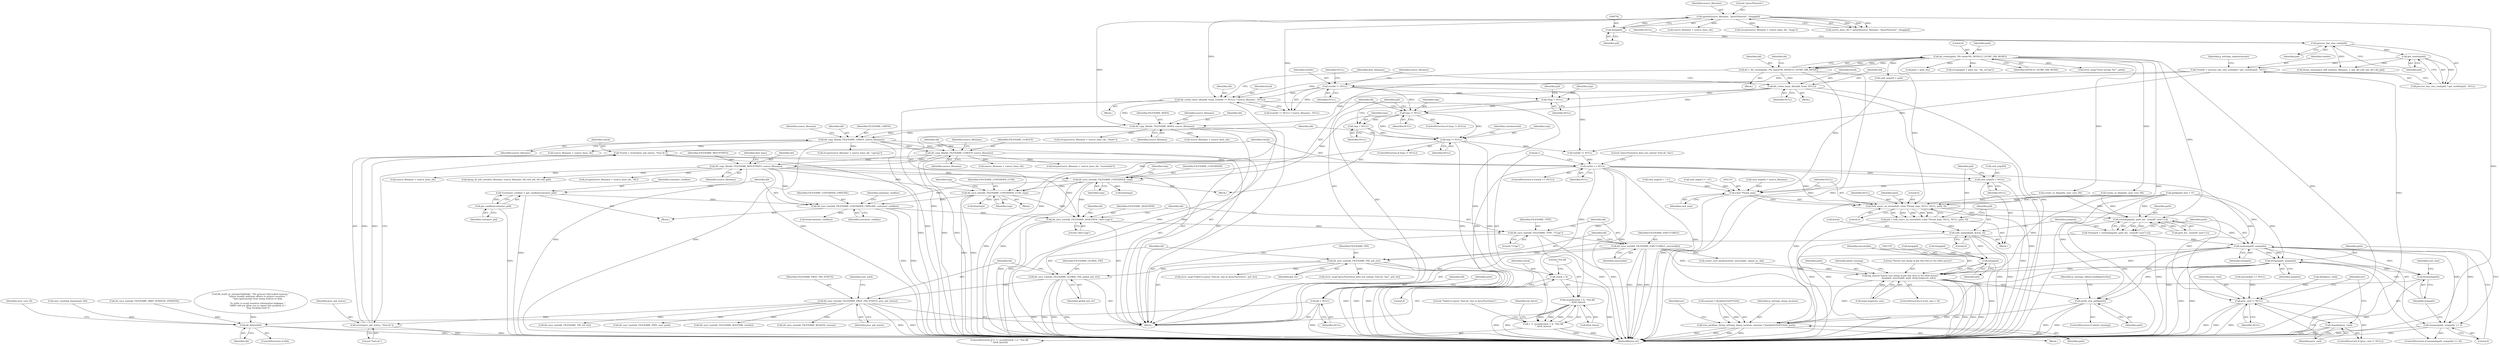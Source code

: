 digraph "0_abrt_3c1b60cfa62d39e5fff5a53a5bc53dae189e740e@API" {
"1001096" [label="(Call,*vmlck = strstr(proc_pid_status, \"VmLck:\"))"];
"1001098" [label="(Call,strstr(proc_pid_status, \"VmLck:\"))"];
"1001006" [label="(Call,dd_save_text(dd, FILENAME_PROC_PID_STATUS, proc_pid_status))"];
"1001002" [label="(Call,dd_save_text(dd, FILENAME_GLOBAL_PID, global_pid_str))"];
"1000998" [label="(Call,dd_save_text(dd, FILENAME_PID, pid_str))"];
"1000994" [label="(Call,dd_save_text(dd, FILENAME_EXECUTABLE, executable))"];
"1000990" [label="(Call,dd_save_text(dd, FILENAME_TYPE, \"CCpp\"))"];
"1000986" [label="(Call,dd_save_text(dd, FILENAME_ANALYZER, \"abrt-ccpp\"))"];
"1000873" [label="(Call,dd_copy_file(dd, FILENAME_MOUNTINFO, source_filename))"];
"1000864" [label="(Call,dd_copy_file(dd, FILENAME_CGROUP, source_filename))"];
"1000855" [label="(Call,dd_copy_file(dd, FILENAME_LIMITS, source_filename))"];
"1000846" [label="(Call,dd_copy_file(dd, FILENAME_MAPS, source_filename))"];
"1000810" [label="(Call,dd_create_basic_files(dd, fsuid, (rootdir != NULL) ? source_filename : NULL))"];
"1000775" [label="(Call,dd = dd_create(path, /*fs owner*/0, DEFAULT_DUMP_DIR_MODE))"];
"1000777" [label="(Call,dd_create(path, /*fs owner*/0, DEFAULT_DUMP_DIR_MODE))"];
"1000788" [label="(Call,sprintf(source_filename, \"/proc/%lu/root\", (long)pid))"];
"1000791" [label="(Call,(long)pid)"];
"1000814" [label="(Call,rootdir != NULL)"];
"1000799" [label="(Call,*rootdir = process_has_own_root(pid) ? get_rootdir(pid) : NULL)"];
"1000804" [label="(Call,get_rootdir(pid))"];
"1000802" [label="(Call,process_has_own_root(pid))"];
"1000821" [label="(Call,dd_create_basic_files(dd, fsuid, NULL))"];
"1000980" [label="(Call,dd_save_text(dd, FILENAME_CONTAINER_CMDLINE, container_cmdline))"];
"1000942" [label="(Call,dd_save_text(dd, FILENAME_CONTAINER_UUID, tmp))"];
"1000923" [label="(Call,dd_save_text(dd, FILENAME_CONTAINER, tmp))"];
"1000919" [label="(Call,tmp != NULL)"];
"1000910" [label="(Call,*tmp = NULL)"];
"1000938" [label="(Call,tmp != NULL)"];
"1000929" [label="(Call,tmp = NULL)"];
"1000976" [label="(Call,*container_cmdline = get_cmdline(container_pid))"];
"1000978" [label="(Call,get_cmdline(container_pid))"];
"1001102" [label="(Call,vmlck == NULL)"];
"1001112" [label="(Call,sscanf(vmlck + 6, \"%lu kB\n\", &lck_bytes))"];
"1001110" [label="(Call,1 != sscanf(vmlck + 6, \"%lu kB\n\", &lck_bytes))"];
"1001113" [label="(Call,vmlck + 6)"];
"1001283" [label="(Call,dd = NULL)"];
"1001428" [label="(Call,dd_delete(dd))"];
"1001326" [label="(Call,cmd_args[5] = NULL)"];
"1001336" [label="(Call,(char **)cmd_args)"];
"1001334" [label="(Call,fork_execv_on_steroids(0, (char **)cmd_args, NULL, NULL, path, 0))"];
"1001332" [label="(Call,pid = fork_execv_on_steroids(0, (char **)cmd_args, NULL, NULL, path, 0))"];
"1001344" [label="(Call,safe_waitpid(pid, &stat, 0))"];
"1001377" [label="(Call,(long)pid)"];
"1001375" [label="(Call,log_notice(\"Saved core dump of pid %lu (%s) to %s (%llu bytes)\",\n                       (long)pid, executable, path, (long long)core_size))"];
"1001387" [label="(Call,notify_new_path(path))"];
"1001405" [label="(Call,trim_problem_dirs(g_settings_dump_location, maxsize * (double)(1024*1024), path))"];
"1001352" [label="(Call,xstrndup(path, path_len - (sizeof(\".new\")-1)))"];
"1001350" [label="(Call,*newpath = xstrndup(path, path_len - (sizeof(\".new\")-1)))"];
"1001362" [label="(Call,rename(path, newpath))"];
"1001361" [label="(Call,rename(path, newpath) == 0)"];
"1001366" [label="(Call,strcpy(path, newpath))"];
"1001369" [label="(Call,free(newpath))"];
"1001440" [label="(Call,proc_cwd != NULL)"];
"1001443" [label="(Call,closedir(proc_cwd))"];
"1000818" [label="(Identifier,NULL)"];
"1001000" [label="(Identifier,FILENAME_PID)"];
"1000980" [label="(Call,dd_save_text(dd, FILENAME_CONTAINER_CMDLINE, container_cmdline))"];
"1001326" [label="(Call,cmd_args[5] = NULL)"];
"1001113" [label="(Call,vmlck + 6)"];
"1001009" [label="(Identifier,proc_pid_status)"];
"1000848" [label="(Identifier,FILENAME_MAPS)"];
"1000911" [label="(Identifier,tmp)"];
"1000947" [label="(Identifier,tmp)"];
"1001385" [label="(ControlStructure,if (abrtd_running))"];
"1001003" [label="(Identifier,dd)"];
"1001018" [label="(Call,dd_save_text(dd, FILENAME_TID, tid_str))"];
"1001221" [label="(Call,(long)pid)"];
"1000943" [label="(Identifier,dd)"];
"1001120" [label="(Literal,\"Failed to parse 'VmLck:' line in /proc/%s/status\")"];
"1000783" [label="(Block,)"];
"1001444" [label="(Identifier,proc_cwd)"];
"1000822" [label="(Identifier,dd)"];
"1000995" [label="(Identifier,dd)"];
"1001005" [label="(Identifier,global_pid_str)"];
"1000873" [label="(Call,dd_copy_file(dd, FILENAME_MOUNTINFO, source_filename))"];
"1001117" [label="(Call,&lck_bytes)"];
"1001350" [label="(Call,*newpath = xstrndup(path, path_len - (sizeof(\".new\")-1)))"];
"1000859" [label="(Call,strcpy(source_filename + source_base_ofs, \"cgroup\"))"];
"1000994" [label="(Call,dd_save_text(dd, FILENAME_EXECUTABLE, executable))"];
"1000865" [label="(Identifier,dd)"];
"1001306" [label="(Call,cmd_args[1] = \"-d\")"];
"1001119" [label="(Call,error_msg(\"Failed to parse 'VmLck:' line in /proc/%s/status\", pid_str))"];
"1001360" [label="(ControlStructure,if (rename(path, newpath) == 0))"];
"1001381" [label="(Identifier,path)"];
"1000987" [label="(Identifier,dd)"];
"1000984" [label="(Call,free(container_cmdline))"];
"1001101" [label="(ControlStructure,if (vmlck == NULL))"];
"1001405" [label="(Call,trim_problem_dirs(g_settings_dump_location, maxsize * (double)(1024*1024), path))"];
"1001112" [label="(Call,sscanf(vmlck + 6, \"%lu kB\n\", &lck_bytes))"];
"1001373" [label="(Identifier,core_size)"];
"1000777" [label="(Call,dd_create(path, /*fs owner*/0, DEFAULT_DUMP_DIR_MODE))"];
"1001115" [label="(Literal,6)"];
"1001123" [label="(Identifier,lck_bytes)"];
"1001443" [label="(Call,closedir(proc_cwd))"];
"1001297" [label="(Block,)"];
"1000805" [label="(Identifier,pid)"];
"1001446" [label="(Identifier,err)"];
"1001012" [label="(Call,dd_save_text(dd, FILENAME_PWD, user_pwd))"];
"1001362" [label="(Call,rename(path, newpath))"];
"1000812" [label="(Identifier,fsuid)"];
"1001379" [label="(Identifier,pid)"];
"1000788" [label="(Call,sprintf(source_filename, \"/proc/%lu/root\", (long)pid))"];
"1000950" [label="(Identifier,containerized)"];
"1001100" [label="(Literal,\"VmLck:\")"];
"1001442" [label="(Identifier,NULL)"];
"1000982" [label="(Identifier,FILENAME_CONTAINER_CMDLINE)"];
"1000852" [label="(Identifier,source_filename)"];
"1001387" [label="(Call,notify_new_path(path))"];
"1000802" [label="(Call,process_has_own_root(pid))"];
"1001087" [label="(Call,dd_save_text(dd, FILENAME_ABRT_VERSION, VERSION))"];
"1001342" [label="(Literal,0)"];
"1000986" [label="(Call,dd_save_text(dd, FILENAME_ANALYZER, \"abrt-ccpp\"))"];
"1000813" [label="(Call,(rootdir != NULL) ? source_filename : NULL)"];
"1000942" [label="(Call,dd_save_text(dd, FILENAME_CONTAINER_UUID, tmp))"];
"1000789" [label="(Identifier,source_filename)"];
"1001364" [label="(Identifier,newpath)"];
"1001311" [label="(Call,cmd_args[2] = path)"];
"1000817" [label="(Identifier,source_filename)"];
"1000939" [label="(Identifier,tmp)"];
"1000926" [label="(Identifier,tmp)"];
"1001354" [label="(Call,path_len - (sizeof(\".new\")-1))"];
"1000857" [label="(Identifier,FILENAME_LIMITS)"];
"1001096" [label="(Call,*vmlck = strstr(proc_pid_status, \"VmLck:\"))"];
"1001340" [label="(Identifier,NULL)"];
"1001114" [label="(Identifier,vmlck)"];
"1000992" [label="(Identifier,FILENAME_TYPE)"];
"1001284" [label="(Identifier,dd)"];
"1000814" [label="(Call,rootdir != NULL)"];
"1001321" [label="(Call,cmd_args[4] = source_filename)"];
"1001031" [label="(Call,dd_save_text(dd, FILENAME_ROOTDIR, rootdir))"];
"1000979" [label="(Identifier,container_pid)"];
"1001286" [label="(Call,path[path_len] = '\0')"];
"1001416" [label="(Identifier,err)"];
"1001285" [label="(Identifier,NULL)"];
"1000933" [label="(Identifier,pid)"];
"1001125" [label="(Call,dd_mark_as_notreportable(dd, \"The process had locked memory \"\n                    \"which usually indicates efforts to protect sensitive \"\n                    \"data (passwords) from being written to disk.\n\"\n                    \"In order to avoid sensitive information leakages, \"\n                    \"ABRT will not allow you to report this problem to \"\n                    \"bug tracking tools\"))"];
"1001098" [label="(Call,strstr(proc_pid_status, \"VmLck:\"))"];
"1000919" [label="(Call,tmp != NULL)"];
"1000855" [label="(Call,dd_copy_file(dd, FILENAME_LIMITS, source_filename))"];
"1000851" [label="(Call,source_filename + source_base_ofs)"];
"1000864" [label="(Call,dd_copy_file(dd, FILENAME_CGROUP, source_filename))"];
"1000790" [label="(Literal,\"/proc/%lu/root\")"];
"1001380" [label="(Identifier,executable)"];
"1000815" [label="(Identifier,rootdir)"];
"1000998" [label="(Call,dd_save_text(dd, FILENAME_PID, pid_str))"];
"1001344" [label="(Call,safe_waitpid(pid, &stat, 0))"];
"1001382" [label="(Call,(long long)core_size)"];
"1001363" [label="(Identifier,path)"];
"1000806" [label="(Identifier,NULL)"];
"1000988" [label="(Identifier,FILENAME_ANALYZER)"];
"1001110" [label="(Call,1 != sscanf(vmlck + 6, \"%lu kB\n\", &lck_bytes))"];
"1000985" [label="(Identifier,container_cmdline)"];
"1001388" [label="(Identifier,path)"];
"1001370" [label="(Identifier,newpath)"];
"1001432" [label="(Identifier,user_core_fd)"];
"1000874" [label="(Identifier,dd)"];
"1001276" [label="(Call,create_core_backtrace(tid, executable, signal_no, dd))"];
"1001351" [label="(Identifier,newpath)"];
"1000921" [label="(Identifier,NULL)"];
"1001332" [label="(Call,pid = fork_execv_on_steroids(0, (char **)cmd_args, NULL, NULL, path, 0))"];
"1001111" [label="(Literal,1)"];
"1000944" [label="(Identifier,FILENAME_CONTAINER_UUID)"];
"1001237" [label="(Call,path + path_len)"];
"1000983" [label="(Identifier,container_cmdline)"];
"1001132" [label="(Call,save_crashing_binary(pid, dd))"];
"1000945" [label="(Identifier,tmp)"];
"1001236" [label="(Call,strcpy(path + path_len, \"/hs_err.log\"))"];
"1000875" [label="(Identifier,FILENAME_MOUNTINFO)"];
"1000808" [label="(Identifier,g_settings_explorechroots)"];
"1001002" [label="(Call,dd_save_text(dd, FILENAME_GLOBAL_PID, global_pid_str))"];
"1000974" [label="(Block,)"];
"1001103" [label="(Identifier,vmlck)"];
"1000941" [label="(Block,)"];
"1001106" [label="(Literal,\"/proc/%s/status does not contain 'VmLck:' line\")"];
"1001367" [label="(Identifier,path)"];
"1001007" [label="(Identifier,dd)"];
"1001244" [label="(Call,create_or_die(path, user_core_fd))"];
"1000920" [label="(Identifier,tmp)"];
"1000928" [label="(Identifier,tmp)"];
"1000929" [label="(Call,tmp = NULL)"];
"1001365" [label="(Literal,0)"];
"1000997" [label="(Identifier,executable)"];
"1000925" [label="(Identifier,FILENAME_CONTAINER)"];
"1000946" [label="(Call,free(tmp))"];
"1000923" [label="(Call,dd_save_text(dd, FILENAME_CONTAINER, tmp))"];
"1001426" [label="(ControlStructure,if (dd))"];
"1001352" [label="(Call,xstrndup(path, path_len - (sizeof(\".new\")-1)))"];
"1000991" [label="(Identifier,dd)"];
"1001008" [label="(Identifier,FILENAME_PROC_PID_STATUS)"];
"1001001" [label="(Identifier,pid_str)"];
"1000810" [label="(Call,dd_create_basic_files(dd, fsuid, (rootdir != NULL) ? source_filename : NULL))"];
"1000150" [label="(Block,)"];
"1000924" [label="(Identifier,dd)"];
"1000867" [label="(Identifier,source_filename)"];
"1000816" [label="(Identifier,NULL)"];
"1001428" [label="(Call,dd_delete(dd))"];
"1000989" [label="(Literal,\"abrt-ccpp\")"];
"1001341" [label="(Identifier,path)"];
"1001361" [label="(Call,rename(path, newpath) == 0)"];
"1000918" [label="(ControlStructure,if (tmp != NULL))"];
"1001377" [label="(Call,(long)pid)"];
"1000976" [label="(Call,*container_cmdline = get_cmdline(container_pid))"];
"1000914" [label="(Identifier,pid)"];
"1000897" [label="(Call,dump_namespace_diff_ext(dest_filename, 1, pid, dd->dd_uid, dd->dd_gid))"];
"1001447" [label="(MethodReturn,int)"];
"1000799" [label="(Call,*rootdir = process_has_own_root(pid) ? get_rootdir(pid) : NULL)"];
"1001104" [label="(Identifier,NULL)"];
"1000977" [label="(Identifier,container_cmdline)"];
"1000842" [label="(Call,source_filename + source_base_ofs)"];
"1000937" [label="(ControlStructure,if (tmp != NULL))"];
"1001097" [label="(Identifier,vmlck)"];
"1001336" [label="(Call,(char **)cmd_args)"];
"1001439" [label="(ControlStructure,if (proc_cwd != NULL))"];
"1000922" [label="(Block,)"];
"1000776" [label="(Identifier,dd)"];
"1001348" [label="(Literal,0)"];
"1000869" [label="(Call,source_filename + source_base_ofs)"];
"1000782" [label="(Identifier,dd)"];
"1000841" [label="(Call,strcpy(source_filename + source_base_ofs, \"maps\"))"];
"1001150" [label="(Call,create_or_die(path, user_core_fd))"];
"1001200" [label="(Call,(long)pid)"];
"1001386" [label="(Identifier,abrtd_running)"];
"1001047" [label="(Call,dd_save_text(dd, FILENAME_REASON, reason))"];
"1000846" [label="(Call,dd_copy_file(dd, FILENAME_MAPS, source_filename))"];
"1000870" [label="(Identifier,source_filename)"];
"1000861" [label="(Identifier,source_filename)"];
"1000940" [label="(Identifier,NULL)"];
"1000881" [label="(Call,source_filename + source_base_ofs)"];
"1000952" [label="(Call,rootdir != NULL)"];
"1000885" [label="(Call,dump_fd_info_ext(dest_filename, source_filename, dd->dd_uid, dd->dd_gid))"];
"1000811" [label="(Identifier,dd)"];
"1001391" [label="(Identifier,g_settings_nMaxCrashReportsSize)"];
"1000856" [label="(Identifier,dd)"];
"1000809" [label="(Block,)"];
"1000793" [label="(Identifier,pid)"];
"1000775" [label="(Call,dd = dd_create(path, /*fs owner*/0, DEFAULT_DUMP_DIR_MODE))"];
"1001429" [label="(Identifier,dd)"];
"1000780" [label="(Identifier,DEFAULT_DUMP_DIR_MODE)"];
"1000931" [label="(Identifier,NULL)"];
"1000823" [label="(Identifier,fsuid)"];
"1000866" [label="(Identifier,FILENAME_CGROUP)"];
"1000801" [label="(Call,process_has_own_root(pid) ? get_rootdir(pid) : NULL)"];
"1001116" [label="(Literal,\"%lu kB\n\")"];
"1001330" [label="(Identifier,NULL)"];
"1001327" [label="(Call,cmd_args[5])"];
"1001316" [label="(Call,cmd_args[3] = \"-r\")"];
"1001407" [label="(Call,maxsize * (double)(1024*1024))"];
"1001333" [label="(Identifier,pid)"];
"1000978" [label="(Call,get_cmdline(container_pid))"];
"1001440" [label="(Call,proc_cwd != NULL)"];
"1000858" [label="(Identifier,source_filename)"];
"1000996" [label="(Identifier,FILENAME_EXECUTABLE)"];
"1000868" [label="(Call,strcpy(source_filename + source_base_ofs, \"mountinfo\"))"];
"1001011" [label="(Identifier,user_pwd)"];
"1001353" [label="(Identifier,path)"];
"1001375" [label="(Call,log_notice(\"Saved core dump of pid %lu (%s) to %s (%llu bytes)\",\n                       (long)pid, executable, path, (long long)core_size))"];
"1000779" [label="(Literal,0)"];
"1000786" [label="(Call,source_base_ofs = sprintf(source_filename, \"/proc/%lu/root\", (long)pid))"];
"1001288" [label="(Identifier,path)"];
"1001414" [label="(Identifier,path)"];
"1001406" [label="(Identifier,g_settings_dump_location)"];
"1001335" [label="(Literal,0)"];
"1001004" [label="(Identifier,FILENAME_GLOBAL_PID)"];
"1000824" [label="(Identifier,NULL)"];
"1001102" [label="(Call,vmlck == NULL)"];
"1001136" [label="(Call,error_msg(\"Error saving '%s'\", path))"];
"1001339" [label="(Identifier,NULL)"];
"1001345" [label="(Identifier,pid)"];
"1001006" [label="(Call,dd_save_text(dd, FILENAME_PROC_PID_STATUS, proc_pid_status))"];
"1000999" [label="(Identifier,dd)"];
"1001371" [label="(ControlStructure,if (core_size > 0))"];
"1000860" [label="(Call,source_filename + source_base_ofs)"];
"1000912" [label="(Identifier,NULL)"];
"1001376" [label="(Literal,\"Saved core dump of pid %lu (%s) to %s (%llu bytes)\")"];
"1001334" [label="(Call,fork_execv_on_steroids(0, (char **)cmd_args, NULL, NULL, path, 0))"];
"1001366" [label="(Call,strcpy(path, newpath))"];
"1001346" [label="(Call,&stat)"];
"1000579" [label="(Call,executable == NULL)"];
"1000791" [label="(Call,(long)pid)"];
"1000981" [label="(Identifier,dd)"];
"1000930" [label="(Identifier,tmp)"];
"1001099" [label="(Identifier,proc_pid_status)"];
"1001435" [label="(Call,dirfd(proc_cwd))"];
"1000878" [label="(Identifier,dest_base)"];
"1000804" [label="(Call,get_rootdir(pid))"];
"1001283" [label="(Call,dd = NULL)"];
"1000993" [label="(Literal,\"CCpp\")"];
"1000938" [label="(Call,tmp != NULL)"];
"1001393" [label="(Block,)"];
"1000880" [label="(Call,strcpy(source_filename + source_base_ofs, \"fd\"))"];
"1000850" [label="(Call,strcpy(source_filename + source_base_ofs, \"limits\"))"];
"1000827" [label="(Identifier,dest_filename)"];
"1001338" [label="(Identifier,cmd_args)"];
"1001369" [label="(Call,free(newpath))"];
"1001105" [label="(Call,error_msg(\"/proc/%s/status does not contain 'VmLck:' line\", pid_str))"];
"1000849" [label="(Identifier,source_filename)"];
"1000803" [label="(Identifier,pid)"];
"1000778" [label="(Identifier,path)"];
"1000910" [label="(Call,*tmp = NULL)"];
"1000876" [label="(Identifier,source_filename)"];
"1001109" [label="(ControlStructure,if (1 != sscanf(vmlck + 6, \"%lu kB\n\", &lck_bytes)))"];
"1000820" [label="(Block,)"];
"1001441" [label="(Identifier,proc_cwd)"];
"1000821" [label="(Call,dd_create_basic_files(dd, fsuid, NULL))"];
"1000800" [label="(Identifier,rootdir)"];
"1001368" [label="(Identifier,newpath)"];
"1000927" [label="(Call,free(tmp))"];
"1000847" [label="(Identifier,dd)"];
"1000990" [label="(Call,dd_save_text(dd, FILENAME_TYPE, \"CCpp\"))"];
"1001096" -> "1000783"  [label="AST: "];
"1001096" -> "1001098"  [label="CFG: "];
"1001097" -> "1001096"  [label="AST: "];
"1001098" -> "1001096"  [label="AST: "];
"1001103" -> "1001096"  [label="CFG: "];
"1001096" -> "1001447"  [label="DDG: "];
"1001098" -> "1001096"  [label="DDG: "];
"1001098" -> "1001096"  [label="DDG: "];
"1001096" -> "1001102"  [label="DDG: "];
"1001098" -> "1001100"  [label="CFG: "];
"1001099" -> "1001098"  [label="AST: "];
"1001100" -> "1001098"  [label="AST: "];
"1001098" -> "1001447"  [label="DDG: "];
"1001006" -> "1001098"  [label="DDG: "];
"1001006" -> "1000783"  [label="AST: "];
"1001006" -> "1001009"  [label="CFG: "];
"1001007" -> "1001006"  [label="AST: "];
"1001008" -> "1001006"  [label="AST: "];
"1001009" -> "1001006"  [label="AST: "];
"1001011" -> "1001006"  [label="CFG: "];
"1001006" -> "1001447"  [label="DDG: "];
"1001006" -> "1001447"  [label="DDG: "];
"1001002" -> "1001006"  [label="DDG: "];
"1001006" -> "1001012"  [label="DDG: "];
"1001006" -> "1001018"  [label="DDG: "];
"1001006" -> "1001031"  [label="DDG: "];
"1001006" -> "1001047"  [label="DDG: "];
"1001002" -> "1000783"  [label="AST: "];
"1001002" -> "1001005"  [label="CFG: "];
"1001003" -> "1001002"  [label="AST: "];
"1001004" -> "1001002"  [label="AST: "];
"1001005" -> "1001002"  [label="AST: "];
"1001007" -> "1001002"  [label="CFG: "];
"1001002" -> "1001447"  [label="DDG: "];
"1001002" -> "1001447"  [label="DDG: "];
"1001002" -> "1001447"  [label="DDG: "];
"1000998" -> "1001002"  [label="DDG: "];
"1000998" -> "1000783"  [label="AST: "];
"1000998" -> "1001001"  [label="CFG: "];
"1000999" -> "1000998"  [label="AST: "];
"1001000" -> "1000998"  [label="AST: "];
"1001001" -> "1000998"  [label="AST: "];
"1001003" -> "1000998"  [label="CFG: "];
"1000998" -> "1001447"  [label="DDG: "];
"1000998" -> "1001447"  [label="DDG: "];
"1000998" -> "1001447"  [label="DDG: "];
"1000994" -> "1000998"  [label="DDG: "];
"1000998" -> "1001105"  [label="DDG: "];
"1000998" -> "1001119"  [label="DDG: "];
"1000994" -> "1000783"  [label="AST: "];
"1000994" -> "1000997"  [label="CFG: "];
"1000995" -> "1000994"  [label="AST: "];
"1000996" -> "1000994"  [label="AST: "];
"1000997" -> "1000994"  [label="AST: "];
"1000999" -> "1000994"  [label="CFG: "];
"1000994" -> "1001447"  [label="DDG: "];
"1000994" -> "1001447"  [label="DDG: "];
"1000994" -> "1001447"  [label="DDG: "];
"1000990" -> "1000994"  [label="DDG: "];
"1000994" -> "1001276"  [label="DDG: "];
"1000994" -> "1001375"  [label="DDG: "];
"1000990" -> "1000783"  [label="AST: "];
"1000990" -> "1000993"  [label="CFG: "];
"1000991" -> "1000990"  [label="AST: "];
"1000992" -> "1000990"  [label="AST: "];
"1000993" -> "1000990"  [label="AST: "];
"1000995" -> "1000990"  [label="CFG: "];
"1000990" -> "1001447"  [label="DDG: "];
"1000990" -> "1001447"  [label="DDG: "];
"1000986" -> "1000990"  [label="DDG: "];
"1000986" -> "1000783"  [label="AST: "];
"1000986" -> "1000989"  [label="CFG: "];
"1000987" -> "1000986"  [label="AST: "];
"1000988" -> "1000986"  [label="AST: "];
"1000989" -> "1000986"  [label="AST: "];
"1000991" -> "1000986"  [label="CFG: "];
"1000986" -> "1001447"  [label="DDG: "];
"1000986" -> "1001447"  [label="DDG: "];
"1000873" -> "1000986"  [label="DDG: "];
"1000980" -> "1000986"  [label="DDG: "];
"1000942" -> "1000986"  [label="DDG: "];
"1000923" -> "1000986"  [label="DDG: "];
"1000873" -> "1000783"  [label="AST: "];
"1000873" -> "1000876"  [label="CFG: "];
"1000874" -> "1000873"  [label="AST: "];
"1000875" -> "1000873"  [label="AST: "];
"1000876" -> "1000873"  [label="AST: "];
"1000878" -> "1000873"  [label="CFG: "];
"1000873" -> "1001447"  [label="DDG: "];
"1000873" -> "1001447"  [label="DDG: "];
"1000864" -> "1000873"  [label="DDG: "];
"1000864" -> "1000873"  [label="DDG: "];
"1000873" -> "1000880"  [label="DDG: "];
"1000873" -> "1000881"  [label="DDG: "];
"1000873" -> "1000885"  [label="DDG: "];
"1000873" -> "1000923"  [label="DDG: "];
"1000873" -> "1000942"  [label="DDG: "];
"1000873" -> "1000980"  [label="DDG: "];
"1000864" -> "1000783"  [label="AST: "];
"1000864" -> "1000867"  [label="CFG: "];
"1000865" -> "1000864"  [label="AST: "];
"1000866" -> "1000864"  [label="AST: "];
"1000867" -> "1000864"  [label="AST: "];
"1000870" -> "1000864"  [label="CFG: "];
"1000864" -> "1001447"  [label="DDG: "];
"1000864" -> "1001447"  [label="DDG: "];
"1000855" -> "1000864"  [label="DDG: "];
"1000855" -> "1000864"  [label="DDG: "];
"1000864" -> "1000868"  [label="DDG: "];
"1000864" -> "1000869"  [label="DDG: "];
"1000855" -> "1000783"  [label="AST: "];
"1000855" -> "1000858"  [label="CFG: "];
"1000856" -> "1000855"  [label="AST: "];
"1000857" -> "1000855"  [label="AST: "];
"1000858" -> "1000855"  [label="AST: "];
"1000861" -> "1000855"  [label="CFG: "];
"1000855" -> "1001447"  [label="DDG: "];
"1000855" -> "1001447"  [label="DDG: "];
"1000846" -> "1000855"  [label="DDG: "];
"1000846" -> "1000855"  [label="DDG: "];
"1000855" -> "1000859"  [label="DDG: "];
"1000855" -> "1000860"  [label="DDG: "];
"1000846" -> "1000783"  [label="AST: "];
"1000846" -> "1000849"  [label="CFG: "];
"1000847" -> "1000846"  [label="AST: "];
"1000848" -> "1000846"  [label="AST: "];
"1000849" -> "1000846"  [label="AST: "];
"1000852" -> "1000846"  [label="CFG: "];
"1000846" -> "1001447"  [label="DDG: "];
"1000846" -> "1001447"  [label="DDG: "];
"1000810" -> "1000846"  [label="DDG: "];
"1000821" -> "1000846"  [label="DDG: "];
"1000788" -> "1000846"  [label="DDG: "];
"1000846" -> "1000850"  [label="DDG: "];
"1000846" -> "1000851"  [label="DDG: "];
"1000810" -> "1000809"  [label="AST: "];
"1000810" -> "1000813"  [label="CFG: "];
"1000811" -> "1000810"  [label="AST: "];
"1000812" -> "1000810"  [label="AST: "];
"1000813" -> "1000810"  [label="AST: "];
"1000827" -> "1000810"  [label="CFG: "];
"1000810" -> "1001447"  [label="DDG: "];
"1000810" -> "1001447"  [label="DDG: "];
"1000810" -> "1001447"  [label="DDG: "];
"1000775" -> "1000810"  [label="DDG: "];
"1000788" -> "1000810"  [label="DDG: "];
"1000814" -> "1000810"  [label="DDG: "];
"1000775" -> "1000150"  [label="AST: "];
"1000775" -> "1000777"  [label="CFG: "];
"1000776" -> "1000775"  [label="AST: "];
"1000777" -> "1000775"  [label="AST: "];
"1000782" -> "1000775"  [label="CFG: "];
"1000775" -> "1001447"  [label="DDG: "];
"1000775" -> "1001447"  [label="DDG: "];
"1000777" -> "1000775"  [label="DDG: "];
"1000777" -> "1000775"  [label="DDG: "];
"1000777" -> "1000775"  [label="DDG: "];
"1000775" -> "1000821"  [label="DDG: "];
"1000777" -> "1000780"  [label="CFG: "];
"1000778" -> "1000777"  [label="AST: "];
"1000779" -> "1000777"  [label="AST: "];
"1000780" -> "1000777"  [label="AST: "];
"1000777" -> "1001447"  [label="DDG: "];
"1000777" -> "1001447"  [label="DDG: "];
"1000777" -> "1001136"  [label="DDG: "];
"1000777" -> "1001150"  [label="DDG: "];
"1000777" -> "1001236"  [label="DDG: "];
"1000777" -> "1001237"  [label="DDG: "];
"1000777" -> "1001244"  [label="DDG: "];
"1000777" -> "1001311"  [label="DDG: "];
"1000777" -> "1001334"  [label="DDG: "];
"1000777" -> "1001352"  [label="DDG: "];
"1000788" -> "1000786"  [label="AST: "];
"1000788" -> "1000791"  [label="CFG: "];
"1000789" -> "1000788"  [label="AST: "];
"1000790" -> "1000788"  [label="AST: "];
"1000791" -> "1000788"  [label="AST: "];
"1000786" -> "1000788"  [label="CFG: "];
"1000788" -> "1001447"  [label="DDG: "];
"1000788" -> "1000786"  [label="DDG: "];
"1000788" -> "1000786"  [label="DDG: "];
"1000788" -> "1000786"  [label="DDG: "];
"1000791" -> "1000788"  [label="DDG: "];
"1000788" -> "1000813"  [label="DDG: "];
"1000788" -> "1000841"  [label="DDG: "];
"1000788" -> "1000842"  [label="DDG: "];
"1000791" -> "1000793"  [label="CFG: "];
"1000792" -> "1000791"  [label="AST: "];
"1000793" -> "1000791"  [label="AST: "];
"1000791" -> "1000802"  [label="DDG: "];
"1000814" -> "1000813"  [label="AST: "];
"1000814" -> "1000816"  [label="CFG: "];
"1000815" -> "1000814"  [label="AST: "];
"1000816" -> "1000814"  [label="AST: "];
"1000817" -> "1000814"  [label="CFG: "];
"1000818" -> "1000814"  [label="CFG: "];
"1000799" -> "1000814"  [label="DDG: "];
"1000814" -> "1000813"  [label="DDG: "];
"1000814" -> "1000910"  [label="DDG: "];
"1000814" -> "1000919"  [label="DDG: "];
"1000814" -> "1000952"  [label="DDG: "];
"1000799" -> "1000783"  [label="AST: "];
"1000799" -> "1000801"  [label="CFG: "];
"1000800" -> "1000799"  [label="AST: "];
"1000801" -> "1000799"  [label="AST: "];
"1000808" -> "1000799"  [label="CFG: "];
"1000799" -> "1001447"  [label="DDG: "];
"1000804" -> "1000799"  [label="DDG: "];
"1000799" -> "1000952"  [label="DDG: "];
"1000804" -> "1000801"  [label="AST: "];
"1000804" -> "1000805"  [label="CFG: "];
"1000805" -> "1000804"  [label="AST: "];
"1000801" -> "1000804"  [label="CFG: "];
"1000804" -> "1000801"  [label="DDG: "];
"1000802" -> "1000804"  [label="DDG: "];
"1000804" -> "1000897"  [label="DDG: "];
"1000802" -> "1000801"  [label="AST: "];
"1000802" -> "1000803"  [label="CFG: "];
"1000803" -> "1000802"  [label="AST: "];
"1000805" -> "1000802"  [label="CFG: "];
"1000806" -> "1000802"  [label="CFG: "];
"1000802" -> "1000897"  [label="DDG: "];
"1000821" -> "1000820"  [label="AST: "];
"1000821" -> "1000824"  [label="CFG: "];
"1000822" -> "1000821"  [label="AST: "];
"1000823" -> "1000821"  [label="AST: "];
"1000824" -> "1000821"  [label="AST: "];
"1000827" -> "1000821"  [label="CFG: "];
"1000821" -> "1001447"  [label="DDG: "];
"1000821" -> "1001447"  [label="DDG: "];
"1000821" -> "1000910"  [label="DDG: "];
"1000821" -> "1000919"  [label="DDG: "];
"1000980" -> "1000974"  [label="AST: "];
"1000980" -> "1000983"  [label="CFG: "];
"1000981" -> "1000980"  [label="AST: "];
"1000982" -> "1000980"  [label="AST: "];
"1000983" -> "1000980"  [label="AST: "];
"1000985" -> "1000980"  [label="CFG: "];
"1000980" -> "1001447"  [label="DDG: "];
"1000980" -> "1001447"  [label="DDG: "];
"1000942" -> "1000980"  [label="DDG: "];
"1000923" -> "1000980"  [label="DDG: "];
"1000976" -> "1000980"  [label="DDG: "];
"1000980" -> "1000984"  [label="DDG: "];
"1000942" -> "1000941"  [label="AST: "];
"1000942" -> "1000945"  [label="CFG: "];
"1000943" -> "1000942"  [label="AST: "];
"1000944" -> "1000942"  [label="AST: "];
"1000945" -> "1000942"  [label="AST: "];
"1000947" -> "1000942"  [label="CFG: "];
"1000942" -> "1001447"  [label="DDG: "];
"1000942" -> "1001447"  [label="DDG: "];
"1000923" -> "1000942"  [label="DDG: "];
"1000938" -> "1000942"  [label="DDG: "];
"1000942" -> "1000946"  [label="DDG: "];
"1000923" -> "1000922"  [label="AST: "];
"1000923" -> "1000926"  [label="CFG: "];
"1000924" -> "1000923"  [label="AST: "];
"1000925" -> "1000923"  [label="AST: "];
"1000926" -> "1000923"  [label="AST: "];
"1000928" -> "1000923"  [label="CFG: "];
"1000923" -> "1001447"  [label="DDG: "];
"1000923" -> "1001447"  [label="DDG: "];
"1000919" -> "1000923"  [label="DDG: "];
"1000923" -> "1000927"  [label="DDG: "];
"1000919" -> "1000918"  [label="AST: "];
"1000919" -> "1000921"  [label="CFG: "];
"1000920" -> "1000919"  [label="AST: "];
"1000921" -> "1000919"  [label="AST: "];
"1000924" -> "1000919"  [label="CFG: "];
"1000933" -> "1000919"  [label="CFG: "];
"1000910" -> "1000919"  [label="DDG: "];
"1000919" -> "1000929"  [label="DDG: "];
"1000919" -> "1000938"  [label="DDG: "];
"1000919" -> "1000938"  [label="DDG: "];
"1000910" -> "1000783"  [label="AST: "];
"1000910" -> "1000912"  [label="CFG: "];
"1000911" -> "1000910"  [label="AST: "];
"1000912" -> "1000910"  [label="AST: "];
"1000914" -> "1000910"  [label="CFG: "];
"1000938" -> "1000937"  [label="AST: "];
"1000938" -> "1000940"  [label="CFG: "];
"1000939" -> "1000938"  [label="AST: "];
"1000940" -> "1000938"  [label="AST: "];
"1000943" -> "1000938"  [label="CFG: "];
"1000950" -> "1000938"  [label="CFG: "];
"1000938" -> "1001447"  [label="DDG: "];
"1000938" -> "1001447"  [label="DDG: "];
"1000929" -> "1000938"  [label="DDG: "];
"1000938" -> "1000952"  [label="DDG: "];
"1000929" -> "1000922"  [label="AST: "];
"1000929" -> "1000931"  [label="CFG: "];
"1000930" -> "1000929"  [label="AST: "];
"1000931" -> "1000929"  [label="AST: "];
"1000933" -> "1000929"  [label="CFG: "];
"1000976" -> "1000974"  [label="AST: "];
"1000976" -> "1000978"  [label="CFG: "];
"1000977" -> "1000976"  [label="AST: "];
"1000978" -> "1000976"  [label="AST: "];
"1000981" -> "1000976"  [label="CFG: "];
"1000976" -> "1001447"  [label="DDG: "];
"1000978" -> "1000976"  [label="DDG: "];
"1000978" -> "1000979"  [label="CFG: "];
"1000979" -> "1000978"  [label="AST: "];
"1000978" -> "1001447"  [label="DDG: "];
"1001102" -> "1001101"  [label="AST: "];
"1001102" -> "1001104"  [label="CFG: "];
"1001103" -> "1001102"  [label="AST: "];
"1001104" -> "1001102"  [label="AST: "];
"1001106" -> "1001102"  [label="CFG: "];
"1001111" -> "1001102"  [label="CFG: "];
"1001102" -> "1001447"  [label="DDG: "];
"1001102" -> "1001447"  [label="DDG: "];
"1000952" -> "1001102"  [label="DDG: "];
"1001102" -> "1001112"  [label="DDG: "];
"1001102" -> "1001113"  [label="DDG: "];
"1001102" -> "1001283"  [label="DDG: "];
"1001102" -> "1001326"  [label="DDG: "];
"1001102" -> "1001334"  [label="DDG: "];
"1001102" -> "1001440"  [label="DDG: "];
"1001112" -> "1001110"  [label="AST: "];
"1001112" -> "1001117"  [label="CFG: "];
"1001113" -> "1001112"  [label="AST: "];
"1001116" -> "1001112"  [label="AST: "];
"1001117" -> "1001112"  [label="AST: "];
"1001110" -> "1001112"  [label="CFG: "];
"1001112" -> "1001447"  [label="DDG: "];
"1001112" -> "1001447"  [label="DDG: "];
"1001112" -> "1001110"  [label="DDG: "];
"1001112" -> "1001110"  [label="DDG: "];
"1001112" -> "1001110"  [label="DDG: "];
"1001110" -> "1001109"  [label="AST: "];
"1001111" -> "1001110"  [label="AST: "];
"1001120" -> "1001110"  [label="CFG: "];
"1001123" -> "1001110"  [label="CFG: "];
"1001110" -> "1001447"  [label="DDG: "];
"1001110" -> "1001447"  [label="DDG: "];
"1001113" -> "1001115"  [label="CFG: "];
"1001114" -> "1001113"  [label="AST: "];
"1001115" -> "1001113"  [label="AST: "];
"1001116" -> "1001113"  [label="CFG: "];
"1001113" -> "1001447"  [label="DDG: "];
"1001283" -> "1000783"  [label="AST: "];
"1001283" -> "1001285"  [label="CFG: "];
"1001284" -> "1001283"  [label="AST: "];
"1001285" -> "1001283"  [label="AST: "];
"1001288" -> "1001283"  [label="CFG: "];
"1001283" -> "1001447"  [label="DDG: "];
"1001283" -> "1001428"  [label="DDG: "];
"1001428" -> "1001426"  [label="AST: "];
"1001428" -> "1001429"  [label="CFG: "];
"1001429" -> "1001428"  [label="AST: "];
"1001432" -> "1001428"  [label="CFG: "];
"1001428" -> "1001447"  [label="DDG: "];
"1001428" -> "1001447"  [label="DDG: "];
"1001132" -> "1001428"  [label="DDG: "];
"1001087" -> "1001428"  [label="DDG: "];
"1001125" -> "1001428"  [label="DDG: "];
"1001326" -> "1001297"  [label="AST: "];
"1001326" -> "1001330"  [label="CFG: "];
"1001327" -> "1001326"  [label="AST: "];
"1001330" -> "1001326"  [label="AST: "];
"1001333" -> "1001326"  [label="CFG: "];
"1001326" -> "1001447"  [label="DDG: "];
"1001326" -> "1001336"  [label="DDG: "];
"1001336" -> "1001334"  [label="AST: "];
"1001336" -> "1001338"  [label="CFG: "];
"1001337" -> "1001336"  [label="AST: "];
"1001338" -> "1001336"  [label="AST: "];
"1001339" -> "1001336"  [label="CFG: "];
"1001336" -> "1001447"  [label="DDG: "];
"1001336" -> "1001334"  [label="DDG: "];
"1001311" -> "1001336"  [label="DDG: "];
"1001306" -> "1001336"  [label="DDG: "];
"1001321" -> "1001336"  [label="DDG: "];
"1001316" -> "1001336"  [label="DDG: "];
"1001334" -> "1001332"  [label="AST: "];
"1001334" -> "1001342"  [label="CFG: "];
"1001335" -> "1001334"  [label="AST: "];
"1001339" -> "1001334"  [label="AST: "];
"1001340" -> "1001334"  [label="AST: "];
"1001341" -> "1001334"  [label="AST: "];
"1001342" -> "1001334"  [label="AST: "];
"1001332" -> "1001334"  [label="CFG: "];
"1001334" -> "1001447"  [label="DDG: "];
"1001334" -> "1001332"  [label="DDG: "];
"1001334" -> "1001332"  [label="DDG: "];
"1001334" -> "1001332"  [label="DDG: "];
"1001334" -> "1001332"  [label="DDG: "];
"1001286" -> "1001334"  [label="DDG: "];
"1001150" -> "1001334"  [label="DDG: "];
"1001244" -> "1001334"  [label="DDG: "];
"1001334" -> "1001352"  [label="DDG: "];
"1001334" -> "1001440"  [label="DDG: "];
"1001332" -> "1001297"  [label="AST: "];
"1001333" -> "1001332"  [label="AST: "];
"1001345" -> "1001332"  [label="CFG: "];
"1001332" -> "1001447"  [label="DDG: "];
"1001332" -> "1001344"  [label="DDG: "];
"1001344" -> "1001297"  [label="AST: "];
"1001344" -> "1001348"  [label="CFG: "];
"1001345" -> "1001344"  [label="AST: "];
"1001346" -> "1001344"  [label="AST: "];
"1001348" -> "1001344"  [label="AST: "];
"1001351" -> "1001344"  [label="CFG: "];
"1001344" -> "1001447"  [label="DDG: "];
"1001344" -> "1001447"  [label="DDG: "];
"1001344" -> "1001447"  [label="DDG: "];
"1001344" -> "1001377"  [label="DDG: "];
"1001377" -> "1001375"  [label="AST: "];
"1001377" -> "1001379"  [label="CFG: "];
"1001378" -> "1001377"  [label="AST: "];
"1001379" -> "1001377"  [label="AST: "];
"1001380" -> "1001377"  [label="CFG: "];
"1001377" -> "1001447"  [label="DDG: "];
"1001377" -> "1001375"  [label="DDG: "];
"1001221" -> "1001377"  [label="DDG: "];
"1001200" -> "1001377"  [label="DDG: "];
"1001375" -> "1001371"  [label="AST: "];
"1001375" -> "1001382"  [label="CFG: "];
"1001376" -> "1001375"  [label="AST: "];
"1001380" -> "1001375"  [label="AST: "];
"1001381" -> "1001375"  [label="AST: "];
"1001382" -> "1001375"  [label="AST: "];
"1001386" -> "1001375"  [label="CFG: "];
"1001375" -> "1001447"  [label="DDG: "];
"1001375" -> "1001447"  [label="DDG: "];
"1001375" -> "1001447"  [label="DDG: "];
"1001375" -> "1001447"  [label="DDG: "];
"1001375" -> "1001447"  [label="DDG: "];
"1001276" -> "1001375"  [label="DDG: "];
"1001362" -> "1001375"  [label="DDG: "];
"1001366" -> "1001375"  [label="DDG: "];
"1001286" -> "1001375"  [label="DDG: "];
"1001382" -> "1001375"  [label="DDG: "];
"1001375" -> "1001387"  [label="DDG: "];
"1001375" -> "1001405"  [label="DDG: "];
"1001387" -> "1001385"  [label="AST: "];
"1001387" -> "1001388"  [label="CFG: "];
"1001388" -> "1001387"  [label="AST: "];
"1001391" -> "1001387"  [label="CFG: "];
"1001387" -> "1001447"  [label="DDG: "];
"1001387" -> "1001447"  [label="DDG: "];
"1001362" -> "1001387"  [label="DDG: "];
"1001366" -> "1001387"  [label="DDG: "];
"1001286" -> "1001387"  [label="DDG: "];
"1001387" -> "1001405"  [label="DDG: "];
"1001405" -> "1001393"  [label="AST: "];
"1001405" -> "1001414"  [label="CFG: "];
"1001406" -> "1001405"  [label="AST: "];
"1001407" -> "1001405"  [label="AST: "];
"1001414" -> "1001405"  [label="AST: "];
"1001416" -> "1001405"  [label="CFG: "];
"1001405" -> "1001447"  [label="DDG: "];
"1001405" -> "1001447"  [label="DDG: "];
"1001405" -> "1001447"  [label="DDG: "];
"1001405" -> "1001447"  [label="DDG: "];
"1001407" -> "1001405"  [label="DDG: "];
"1001407" -> "1001405"  [label="DDG: "];
"1001362" -> "1001405"  [label="DDG: "];
"1001366" -> "1001405"  [label="DDG: "];
"1001286" -> "1001405"  [label="DDG: "];
"1001352" -> "1001350"  [label="AST: "];
"1001352" -> "1001354"  [label="CFG: "];
"1001353" -> "1001352"  [label="AST: "];
"1001354" -> "1001352"  [label="AST: "];
"1001350" -> "1001352"  [label="CFG: "];
"1001352" -> "1001447"  [label="DDG: "];
"1001352" -> "1001350"  [label="DDG: "];
"1001352" -> "1001350"  [label="DDG: "];
"1001150" -> "1001352"  [label="DDG: "];
"1001286" -> "1001352"  [label="DDG: "];
"1001244" -> "1001352"  [label="DDG: "];
"1001354" -> "1001352"  [label="DDG: "];
"1001354" -> "1001352"  [label="DDG: "];
"1001352" -> "1001362"  [label="DDG: "];
"1001350" -> "1000783"  [label="AST: "];
"1001351" -> "1001350"  [label="AST: "];
"1001363" -> "1001350"  [label="CFG: "];
"1001350" -> "1001447"  [label="DDG: "];
"1001350" -> "1001362"  [label="DDG: "];
"1001362" -> "1001361"  [label="AST: "];
"1001362" -> "1001364"  [label="CFG: "];
"1001363" -> "1001362"  [label="AST: "];
"1001364" -> "1001362"  [label="AST: "];
"1001365" -> "1001362"  [label="CFG: "];
"1001362" -> "1001447"  [label="DDG: "];
"1001362" -> "1001361"  [label="DDG: "];
"1001362" -> "1001361"  [label="DDG: "];
"1001286" -> "1001362"  [label="DDG: "];
"1001362" -> "1001366"  [label="DDG: "];
"1001362" -> "1001366"  [label="DDG: "];
"1001362" -> "1001369"  [label="DDG: "];
"1001361" -> "1001360"  [label="AST: "];
"1001361" -> "1001365"  [label="CFG: "];
"1001365" -> "1001361"  [label="AST: "];
"1001367" -> "1001361"  [label="CFG: "];
"1001370" -> "1001361"  [label="CFG: "];
"1001361" -> "1001447"  [label="DDG: "];
"1001361" -> "1001447"  [label="DDG: "];
"1001366" -> "1001360"  [label="AST: "];
"1001366" -> "1001368"  [label="CFG: "];
"1001367" -> "1001366"  [label="AST: "];
"1001368" -> "1001366"  [label="AST: "];
"1001370" -> "1001366"  [label="CFG: "];
"1001366" -> "1001447"  [label="DDG: "];
"1001366" -> "1001447"  [label="DDG: "];
"1001286" -> "1001366"  [label="DDG: "];
"1001366" -> "1001369"  [label="DDG: "];
"1001369" -> "1000783"  [label="AST: "];
"1001369" -> "1001370"  [label="CFG: "];
"1001370" -> "1001369"  [label="AST: "];
"1001373" -> "1001369"  [label="CFG: "];
"1001369" -> "1001447"  [label="DDG: "];
"1001440" -> "1001439"  [label="AST: "];
"1001440" -> "1001442"  [label="CFG: "];
"1001441" -> "1001440"  [label="AST: "];
"1001442" -> "1001440"  [label="AST: "];
"1001444" -> "1001440"  [label="CFG: "];
"1001446" -> "1001440"  [label="CFG: "];
"1001440" -> "1001447"  [label="DDG: "];
"1001440" -> "1001447"  [label="DDG: "];
"1001440" -> "1001447"  [label="DDG: "];
"1001435" -> "1001440"  [label="DDG: "];
"1000579" -> "1001440"  [label="DDG: "];
"1001440" -> "1001443"  [label="DDG: "];
"1001443" -> "1001439"  [label="AST: "];
"1001443" -> "1001444"  [label="CFG: "];
"1001444" -> "1001443"  [label="AST: "];
"1001446" -> "1001443"  [label="CFG: "];
"1001443" -> "1001447"  [label="DDG: "];
"1001443" -> "1001447"  [label="DDG: "];
}
